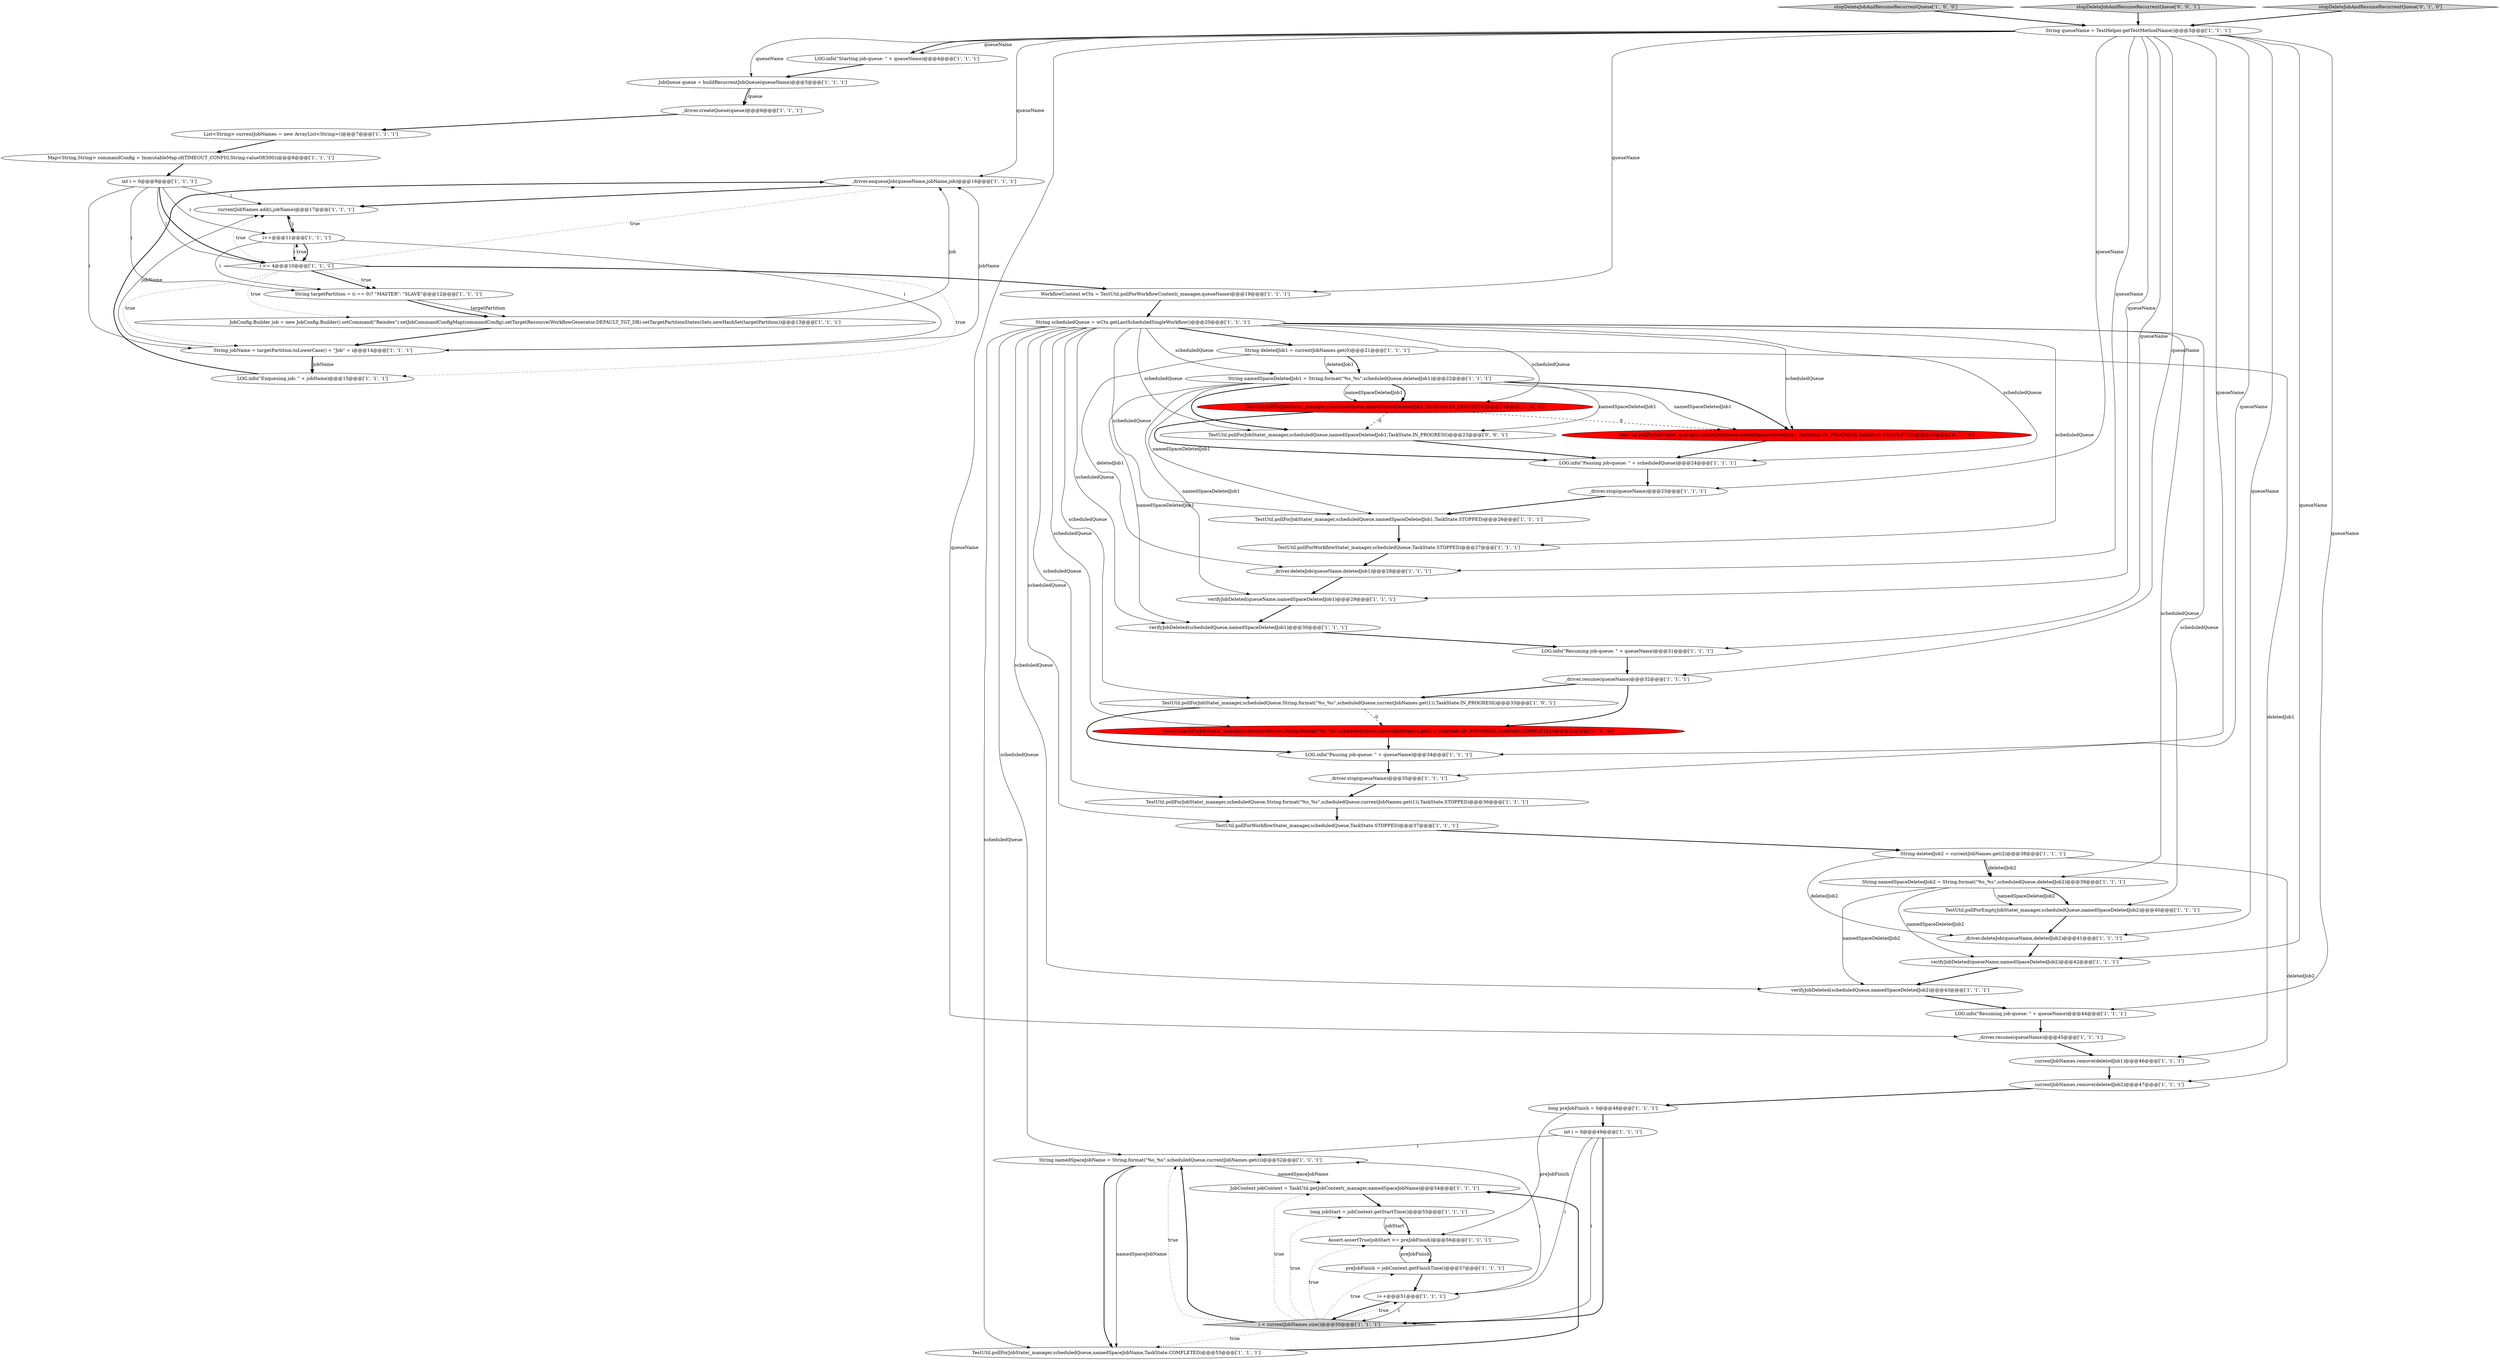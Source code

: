 digraph {
1 [style = filled, label = "WorkflowContext wCtx = TestUtil.pollForWorkflowContext(_manager,queueName)@@@19@@@['1', '1', '1']", fillcolor = white, shape = ellipse image = "AAA0AAABBB1BBB"];
24 [style = filled, label = "verifyJobDeleted(scheduledQueue,namedSpaceDeletedJob1)@@@30@@@['1', '1', '1']", fillcolor = white, shape = ellipse image = "AAA0AAABBB1BBB"];
21 [style = filled, label = "String namedSpaceDeletedJob1 = String.format(\"%s_%s\",scheduledQueue,deletedJob1)@@@22@@@['1', '1', '1']", fillcolor = white, shape = ellipse image = "AAA0AAABBB1BBB"];
16 [style = filled, label = "_driver.deleteJob(queueName,deletedJob1)@@@28@@@['1', '1', '1']", fillcolor = white, shape = ellipse image = "AAA0AAABBB1BBB"];
45 [style = filled, label = "int i = 0@@@9@@@['1', '1', '1']", fillcolor = white, shape = ellipse image = "AAA0AAABBB1BBB"];
25 [style = filled, label = "TestUtil.pollForWorkflowState(_manager,scheduledQueue,TaskState.STOPPED)@@@37@@@['1', '1', '1']", fillcolor = white, shape = ellipse image = "AAA0AAABBB1BBB"];
42 [style = filled, label = "Map<String,String> commandConfig = ImmutableMap.of(TIMEOUT_CONFIG,String.valueOf(500))@@@8@@@['1', '1', '1']", fillcolor = white, shape = ellipse image = "AAA0AAABBB1BBB"];
35 [style = filled, label = "verifyJobDeleted(queueName,namedSpaceDeletedJob1)@@@29@@@['1', '1', '1']", fillcolor = white, shape = ellipse image = "AAA0AAABBB1BBB"];
6 [style = filled, label = "verifyJobDeleted(scheduledQueue,namedSpaceDeletedJob2)@@@43@@@['1', '1', '1']", fillcolor = white, shape = ellipse image = "AAA0AAABBB1BBB"];
40 [style = filled, label = "TestUtil.pollForWorkflowState(_manager,scheduledQueue,TaskState.STOPPED)@@@27@@@['1', '1', '1']", fillcolor = white, shape = ellipse image = "AAA0AAABBB1BBB"];
22 [style = filled, label = "JobContext jobContext = TaskUtil.getJobContext(_manager,namedSpaceJobName)@@@54@@@['1', '1', '1']", fillcolor = white, shape = ellipse image = "AAA0AAABBB1BBB"];
32 [style = filled, label = "long jobStart = jobContext.getStartTime()@@@55@@@['1', '1', '1']", fillcolor = white, shape = ellipse image = "AAA0AAABBB1BBB"];
41 [style = filled, label = "_driver.resume(queueName)@@@45@@@['1', '1', '1']", fillcolor = white, shape = ellipse image = "AAA0AAABBB1BBB"];
8 [style = filled, label = "String targetPartition = (i == 0)? \"MASTER\": \"SLAVE\"@@@12@@@['1', '1', '1']", fillcolor = white, shape = ellipse image = "AAA0AAABBB1BBB"];
47 [style = filled, label = "String scheduledQueue = wCtx.getLastScheduledSingleWorkflow()@@@20@@@['1', '1', '1']", fillcolor = white, shape = ellipse image = "AAA0AAABBB1BBB"];
38 [style = filled, label = "LOG.info(\"Pausing job-queue: \" + queueName)@@@34@@@['1', '1', '1']", fillcolor = white, shape = ellipse image = "AAA0AAABBB1BBB"];
19 [style = filled, label = "String namedSpaceJobName = String.format(\"%s_%s\",scheduledQueue,currentJobNames.get(i))@@@52@@@['1', '1', '1']", fillcolor = white, shape = ellipse image = "AAA0AAABBB1BBB"];
46 [style = filled, label = "String namedSpaceDeletedJob2 = String.format(\"%s_%s\",scheduledQueue,deletedJob2)@@@39@@@['1', '1', '1']", fillcolor = white, shape = ellipse image = "AAA0AAABBB1BBB"];
37 [style = filled, label = "int i = 0@@@49@@@['1', '1', '1']", fillcolor = white, shape = ellipse image = "AAA0AAABBB1BBB"];
5 [style = filled, label = "currentJobNames.remove(deletedJob2)@@@47@@@['1', '1', '1']", fillcolor = white, shape = ellipse image = "AAA0AAABBB1BBB"];
51 [style = filled, label = "_driver.resume(queueName)@@@32@@@['1', '1', '1']", fillcolor = white, shape = ellipse image = "AAA0AAABBB1BBB"];
11 [style = filled, label = "TestUtil.pollForJobState(_manager,scheduledQueue,String.format(\"%s_%s\",scheduledQueue,currentJobNames.get(1)),TaskState.IN_PROGRESS)@@@33@@@['1', '0', '1']", fillcolor = white, shape = ellipse image = "AAA0AAABBB1BBB"];
14 [style = filled, label = "_driver.createQueue(queue)@@@6@@@['1', '1', '1']", fillcolor = white, shape = ellipse image = "AAA0AAABBB1BBB"];
33 [style = filled, label = "i <= 4@@@10@@@['1', '1', '1']", fillcolor = white, shape = diamond image = "AAA0AAABBB1BBB"];
54 [style = filled, label = "JobConfig.Builder job = new JobConfig.Builder().setCommand(\"Reindex\").setJobCommandConfigMap(commandConfig).setTargetResource(WorkflowGenerator.DEFAULT_TGT_DB).setTargetPartitionStates(Sets.newHashSet(targetPartition))@@@13@@@['1', '1', '1']", fillcolor = white, shape = ellipse image = "AAA0AAABBB1BBB"];
52 [style = filled, label = "stopDeleteJobAndResumeRecurrentQueue['1', '0', '0']", fillcolor = lightgray, shape = diamond image = "AAA0AAABBB1BBB"];
59 [style = filled, label = "stopDeleteJobAndResumeRecurrentQueue['0', '0', '1']", fillcolor = lightgray, shape = diamond image = "AAA0AAABBB3BBB"];
30 [style = filled, label = "verifyJobDeleted(queueName,namedSpaceDeletedJob2)@@@42@@@['1', '1', '1']", fillcolor = white, shape = ellipse image = "AAA0AAABBB1BBB"];
49 [style = filled, label = "String queueName = TestHelper.getTestMethodName()@@@3@@@['1', '1', '1']", fillcolor = white, shape = ellipse image = "AAA0AAABBB1BBB"];
2 [style = filled, label = "i++@@@11@@@['1', '1', '1']", fillcolor = white, shape = ellipse image = "AAA0AAABBB1BBB"];
7 [style = filled, label = "Assert.assertTrue(jobStart >= preJobFinish)@@@56@@@['1', '1', '1']", fillcolor = white, shape = ellipse image = "AAA0AAABBB1BBB"];
48 [style = filled, label = "TestUtil.pollForJobState(_manager,scheduledQueue,namedSpaceDeletedJob1,TaskState.IN_PROGRESS)@@@23@@@['1', '0', '0']", fillcolor = red, shape = ellipse image = "AAA1AAABBB1BBB"];
18 [style = filled, label = "_driver.enqueueJob(queueName,jobName,job)@@@16@@@['1', '1', '1']", fillcolor = white, shape = ellipse image = "AAA0AAABBB1BBB"];
44 [style = filled, label = "long preJobFinish = 0@@@48@@@['1', '1', '1']", fillcolor = white, shape = ellipse image = "AAA0AAABBB1BBB"];
10 [style = filled, label = "TestUtil.pollForJobState(_manager,scheduledQueue,namedSpaceJobName,TaskState.COMPLETED)@@@53@@@['1', '1', '1']", fillcolor = white, shape = ellipse image = "AAA0AAABBB1BBB"];
56 [style = filled, label = "TestUtil.pollForJobState(_manager,scheduledQueue,String.format(\"%s_%s\",scheduledQueue,currentJobNames.get(1)),TaskState.IN_PROGRESS,TaskState.COMPLETED)@@@33@@@['0', '1', '0']", fillcolor = red, shape = ellipse image = "AAA1AAABBB2BBB"];
3 [style = filled, label = "preJobFinish = jobContext.getFinishTime()@@@57@@@['1', '1', '1']", fillcolor = white, shape = ellipse image = "AAA0AAABBB1BBB"];
9 [style = filled, label = "_driver.deleteJob(queueName,deletedJob2)@@@41@@@['1', '1', '1']", fillcolor = white, shape = ellipse image = "AAA0AAABBB1BBB"];
12 [style = filled, label = "_driver.stop(queueName)@@@25@@@['1', '1', '1']", fillcolor = white, shape = ellipse image = "AAA0AAABBB1BBB"];
15 [style = filled, label = "LOG.info(\"Pausing job-queue: \" + scheduledQueue)@@@24@@@['1', '1', '1']", fillcolor = white, shape = ellipse image = "AAA0AAABBB1BBB"];
36 [style = filled, label = "i < currentJobNames.size()@@@50@@@['1', '1', '1']", fillcolor = lightgray, shape = diamond image = "AAA0AAABBB1BBB"];
43 [style = filled, label = "TestUtil.pollForJobState(_manager,scheduledQueue,namedSpaceDeletedJob1,TaskState.STOPPED)@@@26@@@['1', '1', '1']", fillcolor = white, shape = ellipse image = "AAA0AAABBB1BBB"];
50 [style = filled, label = "TestUtil.pollForEmptyJobState(_manager,scheduledQueue,namedSpaceDeletedJob2)@@@40@@@['1', '1', '1']", fillcolor = white, shape = ellipse image = "AAA0AAABBB1BBB"];
53 [style = filled, label = "List<String> currentJobNames = new ArrayList<String>()@@@7@@@['1', '1', '1']", fillcolor = white, shape = ellipse image = "AAA0AAABBB1BBB"];
55 [style = filled, label = "stopDeleteJobAndResumeRecurrentQueue['0', '1', '0']", fillcolor = lightgray, shape = diamond image = "AAA0AAABBB2BBB"];
31 [style = filled, label = "JobQueue queue = buildRecurrentJobQueue(queueName)@@@5@@@['1', '1', '1']", fillcolor = white, shape = ellipse image = "AAA0AAABBB1BBB"];
20 [style = filled, label = "LOG.info(\"Starting job-queue: \" + queueName)@@@4@@@['1', '1', '1']", fillcolor = white, shape = ellipse image = "AAA0AAABBB1BBB"];
34 [style = filled, label = "_driver.stop(queueName)@@@35@@@['1', '1', '1']", fillcolor = white, shape = ellipse image = "AAA0AAABBB1BBB"];
4 [style = filled, label = "LOG.info(\"Resuming job-queue: \" + queueName)@@@31@@@['1', '1', '1']", fillcolor = white, shape = ellipse image = "AAA0AAABBB1BBB"];
23 [style = filled, label = "LOG.info(\"Enqueuing job: \" + jobName)@@@15@@@['1', '1', '1']", fillcolor = white, shape = ellipse image = "AAA0AAABBB1BBB"];
57 [style = filled, label = "TestUtil.pollForJobState(_manager,scheduledQueue,namedSpaceDeletedJob1,TaskState.IN_PROGRESS,TaskState.COMPLETED)@@@23@@@['0', '1', '0']", fillcolor = red, shape = ellipse image = "AAA1AAABBB2BBB"];
13 [style = filled, label = "currentJobNames.remove(deletedJob1)@@@46@@@['1', '1', '1']", fillcolor = white, shape = ellipse image = "AAA0AAABBB1BBB"];
28 [style = filled, label = "String jobName = targetPartition.toLowerCase() + \"Job\" + i@@@14@@@['1', '1', '1']", fillcolor = white, shape = ellipse image = "AAA0AAABBB1BBB"];
39 [style = filled, label = "TestUtil.pollForJobState(_manager,scheduledQueue,String.format(\"%s_%s\",scheduledQueue,currentJobNames.get(1)),TaskState.STOPPED)@@@36@@@['1', '1', '1']", fillcolor = white, shape = ellipse image = "AAA0AAABBB1BBB"];
0 [style = filled, label = "i++@@@51@@@['1', '1', '1']", fillcolor = white, shape = ellipse image = "AAA0AAABBB1BBB"];
17 [style = filled, label = "String deletedJob1 = currentJobNames.get(0)@@@21@@@['1', '1', '1']", fillcolor = white, shape = ellipse image = "AAA0AAABBB1BBB"];
27 [style = filled, label = "LOG.info(\"Resuming job-queue: \" + queueName)@@@44@@@['1', '1', '1']", fillcolor = white, shape = ellipse image = "AAA0AAABBB1BBB"];
29 [style = filled, label = "currentJobNames.add(i,jobName)@@@17@@@['1', '1', '1']", fillcolor = white, shape = ellipse image = "AAA0AAABBB1BBB"];
26 [style = filled, label = "String deletedJob2 = currentJobNames.get(2)@@@38@@@['1', '1', '1']", fillcolor = white, shape = ellipse image = "AAA0AAABBB1BBB"];
58 [style = filled, label = "TestUtil.pollForJobState(_manager,scheduledQueue,namedSpaceDeletedJob1,TaskState.IN_PROGRESS)@@@23@@@['0', '0', '1']", fillcolor = white, shape = ellipse image = "AAA0AAABBB3BBB"];
49->31 [style = solid, label="queueName"];
47->40 [style = solid, label="scheduledQueue"];
47->50 [style = solid, label="scheduledQueue"];
45->8 [style = solid, label="i"];
19->22 [style = solid, label="namedSpaceJobName"];
59->49 [style = bold, label=""];
42->45 [style = bold, label=""];
55->49 [style = bold, label=""];
17->13 [style = solid, label="deletedJob1"];
33->28 [style = dotted, label="true"];
21->58 [style = bold, label=""];
45->33 [style = bold, label=""];
49->1 [style = solid, label="queueName"];
47->46 [style = solid, label="scheduledQueue"];
21->48 [style = bold, label=""];
26->46 [style = solid, label="deletedJob2"];
30->6 [style = bold, label=""];
47->39 [style = solid, label="scheduledQueue"];
2->8 [style = solid, label="i"];
43->40 [style = bold, label=""];
29->2 [style = bold, label=""];
21->58 [style = solid, label="namedSpaceDeletedJob1"];
40->16 [style = bold, label=""];
49->4 [style = solid, label="queueName"];
54->18 [style = solid, label="job"];
33->2 [style = dotted, label="true"];
49->18 [style = solid, label="queueName"];
49->16 [style = solid, label="queueName"];
3->7 [style = solid, label="preJobFinish"];
46->50 [style = bold, label=""];
17->21 [style = bold, label=""];
51->11 [style = bold, label=""];
41->13 [style = bold, label=""];
45->29 [style = solid, label="i"];
28->18 [style = solid, label="jobName"];
48->58 [style = dashed, label="0"];
47->56 [style = solid, label="scheduledQueue"];
19->10 [style = solid, label="namedSpaceJobName"];
28->23 [style = solid, label="jobName"];
31->14 [style = bold, label=""];
26->46 [style = bold, label=""];
36->0 [style = dotted, label="true"];
56->38 [style = bold, label=""];
44->7 [style = solid, label="preJobFinish"];
46->6 [style = solid, label="namedSpaceDeletedJob2"];
37->36 [style = bold, label=""];
47->48 [style = solid, label="scheduledQueue"];
49->12 [style = solid, label="queueName"];
48->57 [style = dashed, label="0"];
22->32 [style = bold, label=""];
26->9 [style = solid, label="deletedJob2"];
46->50 [style = solid, label="namedSpaceDeletedJob2"];
20->31 [style = bold, label=""];
32->7 [style = bold, label=""];
3->0 [style = bold, label=""];
0->36 [style = bold, label=""];
8->54 [style = solid, label="targetPartition"];
49->20 [style = solid, label="queueName"];
36->7 [style = dotted, label="true"];
36->3 [style = dotted, label="true"];
47->21 [style = solid, label="scheduledQueue"];
25->26 [style = bold, label=""];
33->18 [style = dotted, label="true"];
13->5 [style = bold, label=""];
2->33 [style = bold, label=""];
49->34 [style = solid, label="queueName"];
2->28 [style = solid, label="i"];
15->12 [style = bold, label=""];
44->37 [style = bold, label=""];
39->25 [style = bold, label=""];
58->15 [style = bold, label=""];
33->8 [style = bold, label=""];
49->41 [style = solid, label="queueName"];
21->43 [style = solid, label="namedSpaceDeletedJob1"];
47->19 [style = solid, label="scheduledQueue"];
21->57 [style = bold, label=""];
31->14 [style = solid, label="queue"];
17->21 [style = solid, label="deletedJob1"];
36->22 [style = dotted, label="true"];
53->42 [style = bold, label=""];
19->10 [style = bold, label=""];
36->32 [style = dotted, label="true"];
45->33 [style = solid, label="i"];
36->19 [style = dotted, label="true"];
21->57 [style = solid, label="namedSpaceDeletedJob1"];
2->33 [style = solid, label="i"];
35->24 [style = bold, label=""];
0->36 [style = solid, label="i"];
6->27 [style = bold, label=""];
33->54 [style = dotted, label="true"];
47->6 [style = solid, label="scheduledQueue"];
5->44 [style = bold, label=""];
21->24 [style = solid, label="namedSpaceDeletedJob1"];
49->9 [style = solid, label="queueName"];
28->23 [style = bold, label=""];
57->15 [style = bold, label=""];
34->39 [style = bold, label=""];
49->35 [style = solid, label="queueName"];
38->34 [style = bold, label=""];
33->29 [style = dotted, label="true"];
17->16 [style = solid, label="deletedJob1"];
33->8 [style = dotted, label="true"];
37->19 [style = solid, label="i"];
21->35 [style = solid, label="namedSpaceDeletedJob1"];
12->43 [style = bold, label=""];
8->54 [style = bold, label=""];
4->51 [style = bold, label=""];
14->53 [style = bold, label=""];
49->51 [style = solid, label="queueName"];
54->28 [style = bold, label=""];
49->20 [style = bold, label=""];
23->18 [style = bold, label=""];
2->29 [style = solid, label="i"];
36->19 [style = bold, label=""];
47->57 [style = solid, label="scheduledQueue"];
10->22 [style = bold, label=""];
46->30 [style = solid, label="namedSpaceDeletedJob2"];
45->28 [style = solid, label="i"];
11->38 [style = bold, label=""];
50->9 [style = bold, label=""];
11->56 [style = dashed, label="0"];
52->49 [style = bold, label=""];
47->10 [style = solid, label="scheduledQueue"];
26->5 [style = solid, label="deletedJob2"];
47->15 [style = solid, label="scheduledQueue"];
47->11 [style = solid, label="scheduledQueue"];
51->56 [style = bold, label=""];
9->30 [style = bold, label=""];
33->1 [style = bold, label=""];
28->29 [style = solid, label="jobName"];
45->2 [style = solid, label="i"];
47->24 [style = solid, label="scheduledQueue"];
49->30 [style = solid, label="queueName"];
7->3 [style = bold, label=""];
36->10 [style = dotted, label="true"];
21->48 [style = solid, label="namedSpaceDeletedJob1"];
37->36 [style = solid, label="i"];
47->43 [style = solid, label="scheduledQueue"];
32->7 [style = solid, label="jobStart"];
18->29 [style = bold, label=""];
1->47 [style = bold, label=""];
24->4 [style = bold, label=""];
33->23 [style = dotted, label="true"];
49->38 [style = solid, label="queueName"];
37->0 [style = solid, label="i"];
27->41 [style = bold, label=""];
48->15 [style = bold, label=""];
47->25 [style = solid, label="scheduledQueue"];
0->19 [style = solid, label="i"];
47->17 [style = bold, label=""];
16->35 [style = bold, label=""];
47->58 [style = solid, label="scheduledQueue"];
49->27 [style = solid, label="queueName"];
}
